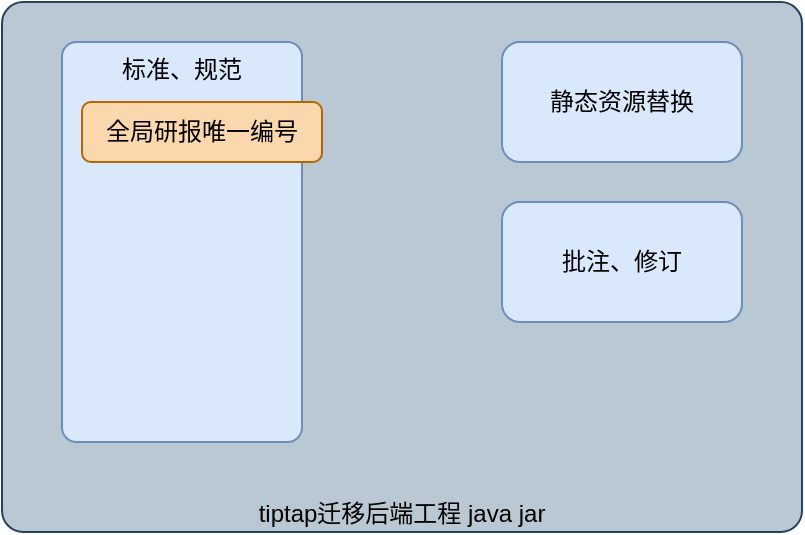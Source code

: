 <mxfile version="20.8.16" type="github">
  <diagram name="第 1 页" id="cxOlcbB1qj-5qwUDUt3x">
    <mxGraphModel dx="824" dy="618" grid="1" gridSize="10" guides="1" tooltips="1" connect="1" arrows="1" fold="1" page="1" pageScale="1" pageWidth="827" pageHeight="1169" math="0" shadow="0">
      <root>
        <mxCell id="0" />
        <mxCell id="1" parent="0" />
        <mxCell id="0MEXVl722VAajQtSkiim-1" value="tiptap迁移后端工程 java jar" style="rounded=1;whiteSpace=wrap;html=1;fillColor=#bac8d3;strokeColor=#23445d;verticalAlign=bottom;arcSize=4;" vertex="1" parent="1">
          <mxGeometry x="190" y="190" width="400" height="265" as="geometry" />
        </mxCell>
        <mxCell id="0MEXVl722VAajQtSkiim-2" value="标准、规范" style="rounded=1;whiteSpace=wrap;html=1;fillColor=#dae8fc;strokeColor=#6c8ebf;arcSize=6;verticalAlign=top;" vertex="1" parent="1">
          <mxGeometry x="220" y="210" width="120" height="200" as="geometry" />
        </mxCell>
        <mxCell id="0MEXVl722VAajQtSkiim-3" value="静态资源替换" style="rounded=1;whiteSpace=wrap;html=1;fillColor=#dae8fc;strokeColor=#6c8ebf;" vertex="1" parent="1">
          <mxGeometry x="440" y="210" width="120" height="60" as="geometry" />
        </mxCell>
        <mxCell id="0MEXVl722VAajQtSkiim-4" value="批注、修订" style="rounded=1;whiteSpace=wrap;html=1;fillColor=#dae8fc;strokeColor=#6c8ebf;" vertex="1" parent="1">
          <mxGeometry x="440" y="290" width="120" height="60" as="geometry" />
        </mxCell>
        <mxCell id="0MEXVl722VAajQtSkiim-5" value="全局研报唯一编号" style="rounded=1;whiteSpace=wrap;html=1;fillColor=#fad7ac;strokeColor=#b46504;" vertex="1" parent="1">
          <mxGeometry x="230" y="240" width="120" height="30" as="geometry" />
        </mxCell>
      </root>
    </mxGraphModel>
  </diagram>
</mxfile>
